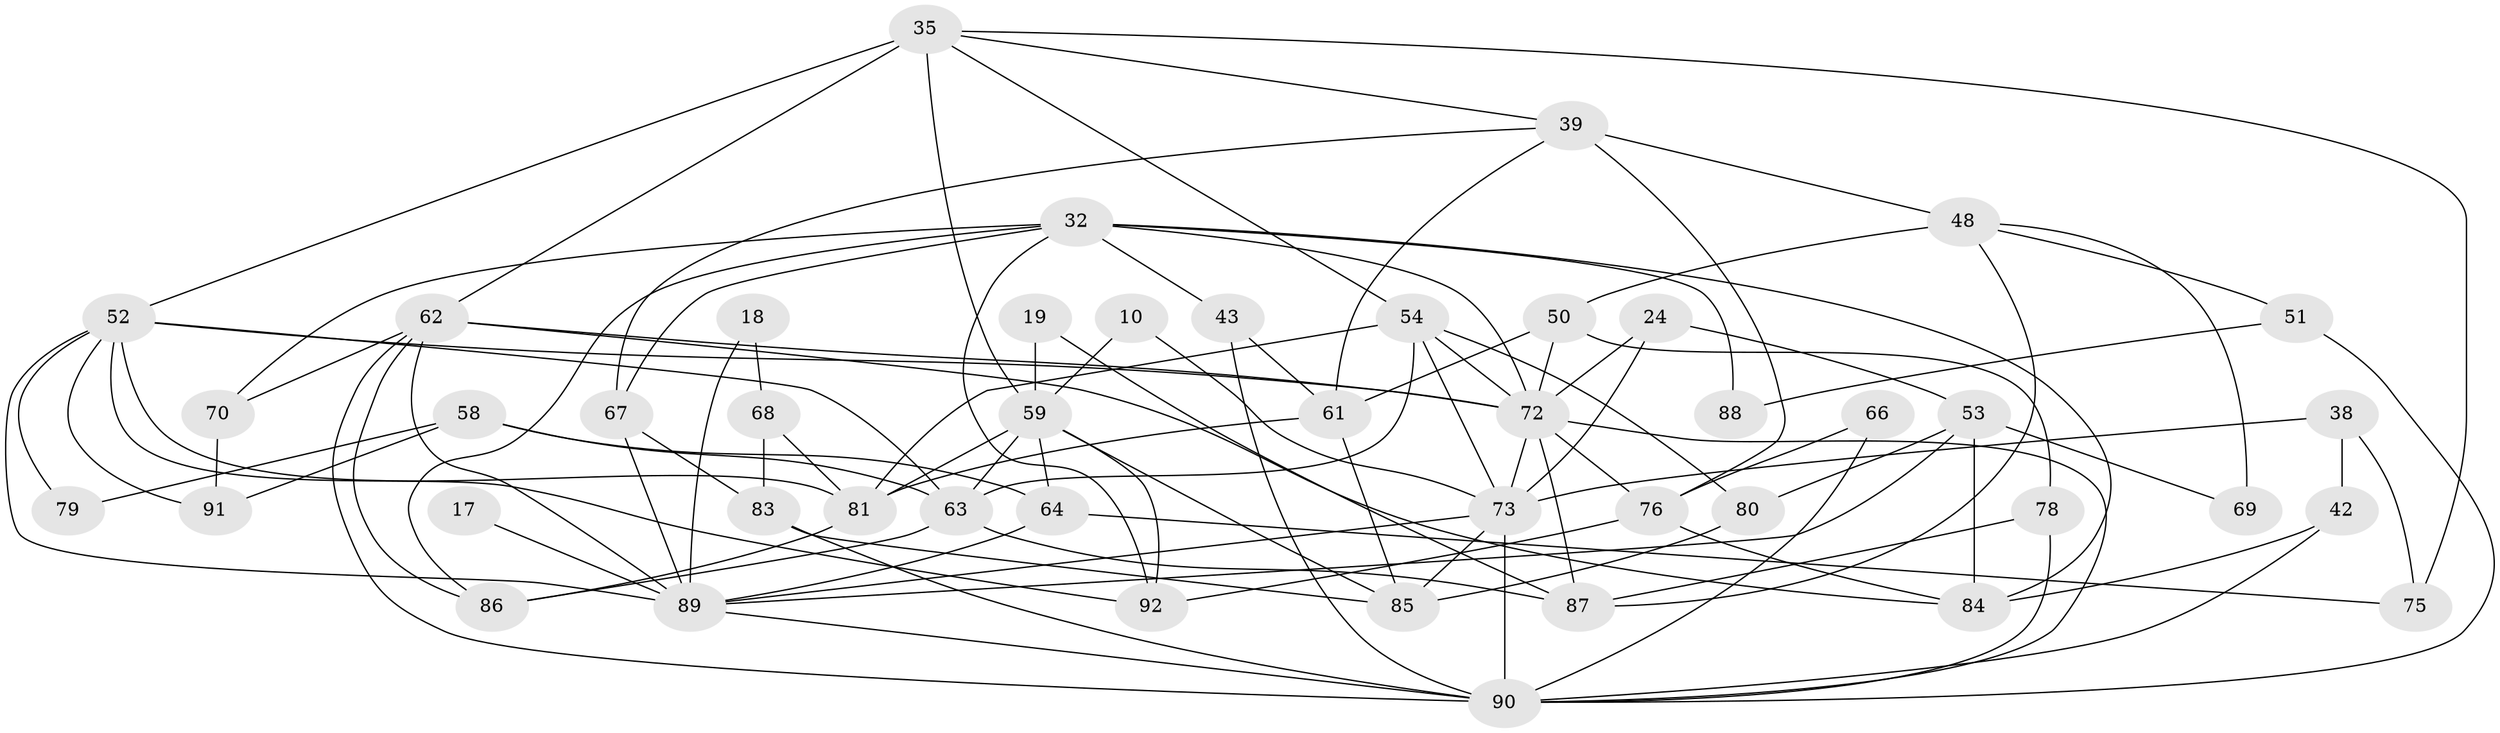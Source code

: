 // original degree distribution, {2: 0.15217391304347827, 6: 0.13043478260869565, 4: 0.30434782608695654, 3: 0.2608695652173913, 5: 0.08695652173913043, 7: 0.043478260869565216, 8: 0.021739130434782608}
// Generated by graph-tools (version 1.1) at 2025/50/03/09/25 04:50:39]
// undirected, 46 vertices, 104 edges
graph export_dot {
graph [start="1"]
  node [color=gray90,style=filled];
  10;
  17;
  18;
  19;
  24;
  32 [super="+22"];
  35;
  38;
  39 [super="+30"];
  42;
  43;
  48;
  50 [super="+20"];
  51;
  52 [super="+2"];
  53 [super="+25"];
  54 [super="+3+37+29+44"];
  58;
  59 [super="+46+34"];
  61 [super="+8"];
  62 [super="+15+14"];
  63 [super="+57"];
  64;
  66;
  67;
  68 [super="+41"];
  69;
  70;
  72 [super="+4+71+31+55"];
  73 [super="+49"];
  75;
  76;
  78;
  79;
  80 [super="+1"];
  81 [super="+16"];
  83 [super="+26+40"];
  84 [super="+56"];
  85 [super="+77"];
  86 [super="+13"];
  87 [super="+11"];
  88;
  89 [super="+82+47"];
  90 [super="+60+74+65"];
  91;
  92 [super="+6"];
  10 -- 59;
  10 -- 73;
  17 -- 89 [weight=2];
  18 -- 68 [weight=2];
  18 -- 89 [weight=4];
  19 -- 59;
  19 -- 87;
  24 -- 72;
  24 -- 53;
  24 -- 73 [weight=2];
  32 -- 67;
  32 -- 43;
  32 -- 88;
  32 -- 84;
  32 -- 70;
  32 -- 86;
  32 -- 72;
  32 -- 92;
  35 -- 39;
  35 -- 75;
  35 -- 59;
  35 -- 62;
  35 -- 54;
  35 -- 52;
  38 -- 42;
  38 -- 75;
  38 -- 73;
  39 -- 67;
  39 -- 76 [weight=2];
  39 -- 48;
  39 -- 61;
  42 -- 84;
  42 -- 90;
  43 -- 61;
  43 -- 90;
  48 -- 50 [weight=2];
  48 -- 51;
  48 -- 69;
  48 -- 87;
  50 -- 78;
  50 -- 72;
  50 -- 61;
  51 -- 88;
  51 -- 90;
  52 -- 63;
  52 -- 81;
  52 -- 72;
  52 -- 89;
  52 -- 91;
  52 -- 92;
  52 -- 79;
  53 -- 84 [weight=2];
  53 -- 80;
  53 -- 69;
  53 -- 89;
  54 -- 72 [weight=4];
  54 -- 81 [weight=3];
  54 -- 80;
  54 -- 63;
  54 -- 73;
  58 -- 64;
  58 -- 79;
  58 -- 91;
  58 -- 63;
  59 -- 81 [weight=3];
  59 -- 63 [weight=3];
  59 -- 64;
  59 -- 85 [weight=2];
  59 -- 92;
  61 -- 81 [weight=2];
  61 -- 85;
  62 -- 90 [weight=3];
  62 -- 89;
  62 -- 72 [weight=3];
  62 -- 84 [weight=2];
  62 -- 70;
  62 -- 86;
  63 -- 87;
  63 -- 86;
  64 -- 75;
  64 -- 89;
  66 -- 76;
  66 -- 90;
  67 -- 89;
  67 -- 83;
  68 -- 81;
  68 -- 83;
  70 -- 91;
  72 -- 76;
  72 -- 73 [weight=2];
  72 -- 87 [weight=2];
  72 -- 90;
  73 -- 89 [weight=3];
  73 -- 85;
  73 -- 90 [weight=4];
  76 -- 92;
  76 -- 84;
  78 -- 87;
  78 -- 90;
  80 -- 85;
  81 -- 86;
  83 -- 85;
  83 -- 90 [weight=3];
  89 -- 90;
}
